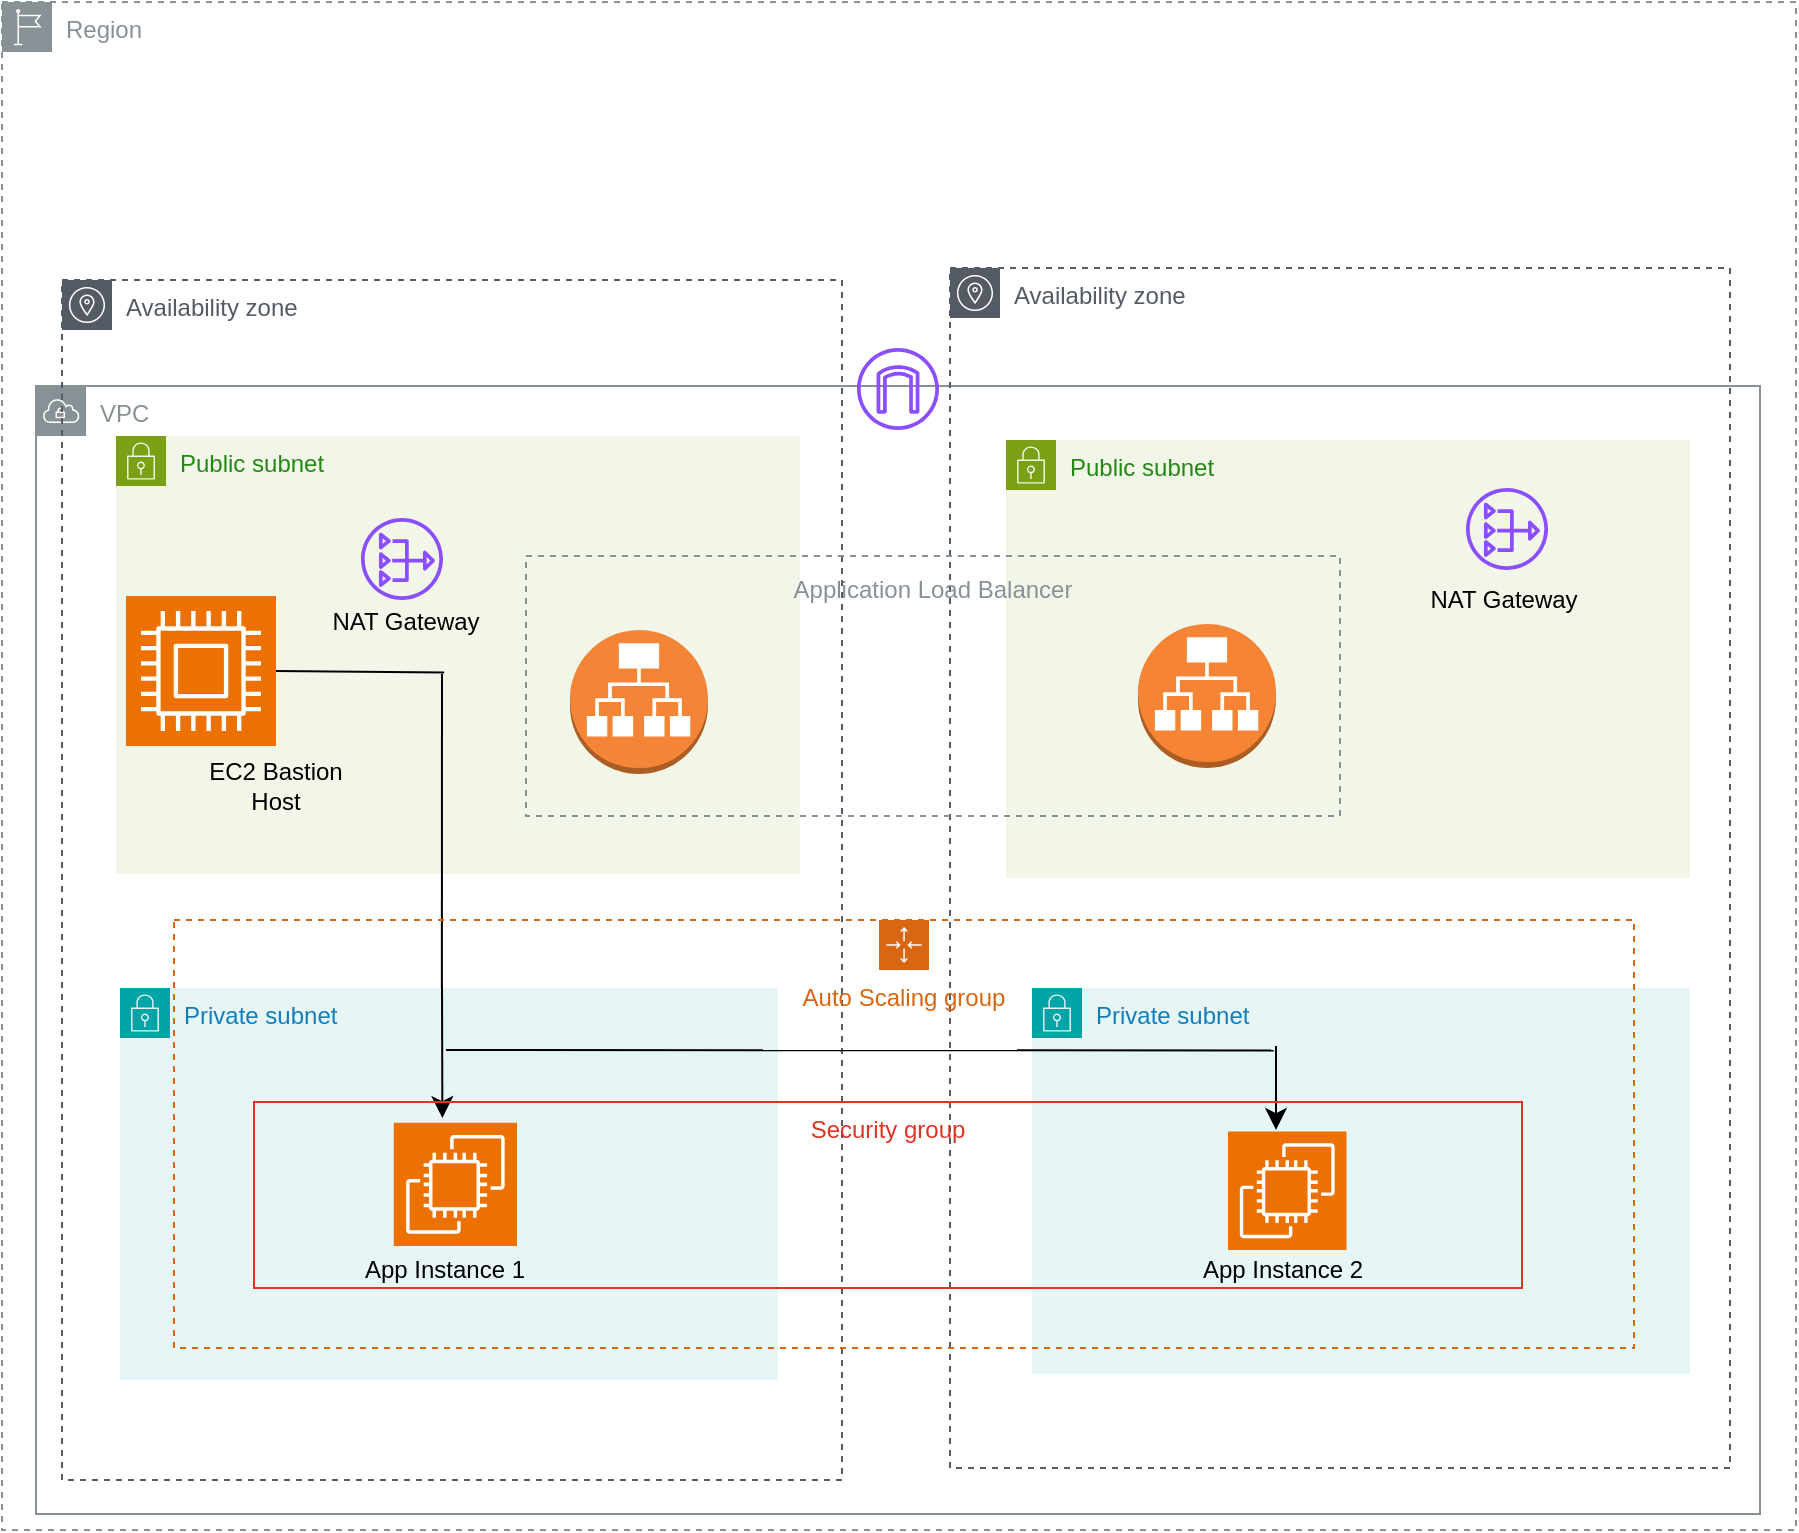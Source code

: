 <mxfile version="26.1.1">
  <diagram name="Page-1" id="dRqQN23ut3cL4cNerAWu">
    <mxGraphModel dx="2074" dy="1588" grid="0" gridSize="10" guides="1" tooltips="1" connect="1" arrows="1" fold="1" page="0" pageScale="1" pageWidth="850" pageHeight="1100" math="0" shadow="0">
      <root>
        <mxCell id="0" />
        <mxCell id="1" parent="0" />
        <mxCell id="wcx3B6jDhubxXja1B4H8-3" value="Region" style="sketch=0;outlineConnect=0;gradientColor=none;html=1;whiteSpace=wrap;fontSize=12;fontStyle=0;shape=mxgraph.aws4.group;grIcon=mxgraph.aws4.group_region;strokeColor=#879196;fillColor=none;verticalAlign=top;align=left;spacingLeft=30;fontColor=#879196;dashed=1;" vertex="1" parent="1">
          <mxGeometry x="-195" y="-501" width="897" height="764" as="geometry" />
        </mxCell>
        <mxCell id="wcx3B6jDhubxXja1B4H8-4" value="VPC" style="sketch=0;outlineConnect=0;gradientColor=none;html=1;whiteSpace=wrap;fontSize=12;fontStyle=0;shape=mxgraph.aws4.group;grIcon=mxgraph.aws4.group_vpc;strokeColor=#879196;fillColor=none;verticalAlign=top;align=left;spacingLeft=30;fontColor=#879196;dashed=0;" vertex="1" parent="1">
          <mxGeometry x="-178" y="-309" width="862" height="564" as="geometry" />
        </mxCell>
        <mxCell id="wcx3B6jDhubxXja1B4H8-5" value="Availability zone" style="sketch=0;outlineConnect=0;gradientColor=none;html=1;whiteSpace=wrap;fontSize=12;fontStyle=0;shape=mxgraph.aws4.group;grIcon=mxgraph.aws4.group_availability_zone;strokeColor=#545B64;fillColor=none;verticalAlign=top;align=left;spacingLeft=30;fontColor=#545B64;dashed=1;" vertex="1" parent="1">
          <mxGeometry x="-165" y="-362" width="390" height="600" as="geometry" />
        </mxCell>
        <mxCell id="wcx3B6jDhubxXja1B4H8-6" value="Availability zone" style="sketch=0;outlineConnect=0;gradientColor=none;html=1;whiteSpace=wrap;fontSize=12;fontStyle=0;shape=mxgraph.aws4.group;grIcon=mxgraph.aws4.group_availability_zone;strokeColor=#545B64;fillColor=none;verticalAlign=top;align=left;spacingLeft=30;fontColor=#545B64;dashed=1;" vertex="1" parent="1">
          <mxGeometry x="279" y="-368" width="390" height="600" as="geometry" />
        </mxCell>
        <mxCell id="wcx3B6jDhubxXja1B4H8-7" value="Public subnet" style="points=[[0,0],[0.25,0],[0.5,0],[0.75,0],[1,0],[1,0.25],[1,0.5],[1,0.75],[1,1],[0.75,1],[0.5,1],[0.25,1],[0,1],[0,0.75],[0,0.5],[0,0.25]];outlineConnect=0;gradientColor=none;html=1;whiteSpace=wrap;fontSize=12;fontStyle=0;container=1;pointerEvents=0;collapsible=0;recursiveResize=0;shape=mxgraph.aws4.group;grIcon=mxgraph.aws4.group_security_group;grStroke=0;strokeColor=#7AA116;fillColor=#F2F6E8;verticalAlign=top;align=left;spacingLeft=30;fontColor=#248814;dashed=0;" vertex="1" parent="1">
          <mxGeometry x="-138" y="-284" width="342" height="219" as="geometry" />
        </mxCell>
        <mxCell id="wcx3B6jDhubxXja1B4H8-25" value="" style="sketch=0;points=[[0,0,0],[0.25,0,0],[0.5,0,0],[0.75,0,0],[1,0,0],[0,1,0],[0.25,1,0],[0.5,1,0],[0.75,1,0],[1,1,0],[0,0.25,0],[0,0.5,0],[0,0.75,0],[1,0.25,0],[1,0.5,0],[1,0.75,0]];outlineConnect=0;fontColor=#232F3E;fillColor=#ED7100;strokeColor=#ffffff;dashed=0;verticalLabelPosition=bottom;verticalAlign=top;align=center;html=1;fontSize=12;fontStyle=0;aspect=fixed;shape=mxgraph.aws4.resourceIcon;resIcon=mxgraph.aws4.compute;" vertex="1" parent="wcx3B6jDhubxXja1B4H8-7">
          <mxGeometry x="5" y="80" width="75" height="75" as="geometry" />
        </mxCell>
        <mxCell id="wcx3B6jDhubxXja1B4H8-32" value="" style="endArrow=none;html=1;rounded=0;fontSize=12;startSize=8;endSize=8;curved=1;exitX=0.487;exitY=0.632;exitDx=0;exitDy=0;exitPerimeter=0;" edge="1" parent="wcx3B6jDhubxXja1B4H8-7" source="wcx3B6jDhubxXja1B4H8-5">
          <mxGeometry width="50" height="50" relative="1" as="geometry">
            <mxPoint x="113" y="169" as="sourcePoint" />
            <mxPoint x="163" y="119" as="targetPoint" />
          </mxGeometry>
        </mxCell>
        <mxCell id="wcx3B6jDhubxXja1B4H8-8" value="Public subnet" style="points=[[0,0],[0.25,0],[0.5,0],[0.75,0],[1,0],[1,0.25],[1,0.5],[1,0.75],[1,1],[0.75,1],[0.5,1],[0.25,1],[0,1],[0,0.75],[0,0.5],[0,0.25]];outlineConnect=0;gradientColor=none;html=1;whiteSpace=wrap;fontSize=12;fontStyle=0;container=1;pointerEvents=0;collapsible=0;recursiveResize=0;shape=mxgraph.aws4.group;grIcon=mxgraph.aws4.group_security_group;grStroke=0;strokeColor=#7AA116;fillColor=#F2F6E8;verticalAlign=top;align=left;spacingLeft=30;fontColor=#248814;dashed=0;" vertex="1" parent="1">
          <mxGeometry x="307" y="-282" width="342" height="219" as="geometry" />
        </mxCell>
        <mxCell id="wcx3B6jDhubxXja1B4H8-16" value="" style="outlineConnect=0;dashed=0;verticalLabelPosition=bottom;verticalAlign=top;align=center;html=1;shape=mxgraph.aws3.application_load_balancer;fillColor=#F58534;gradientColor=none;" vertex="1" parent="wcx3B6jDhubxXja1B4H8-8">
          <mxGeometry x="66" y="92" width="69" height="72" as="geometry" />
        </mxCell>
        <mxCell id="wcx3B6jDhubxXja1B4H8-38" value="" style="sketch=0;outlineConnect=0;fontColor=#232F3E;gradientColor=none;fillColor=#8C4FFF;strokeColor=none;dashed=0;verticalLabelPosition=bottom;verticalAlign=top;align=center;html=1;fontSize=12;fontStyle=0;aspect=fixed;pointerEvents=1;shape=mxgraph.aws4.nat_gateway;" vertex="1" parent="wcx3B6jDhubxXja1B4H8-8">
          <mxGeometry x="230" y="24" width="41" height="41" as="geometry" />
        </mxCell>
        <mxCell id="wcx3B6jDhubxXja1B4H8-9" value="Private subnet" style="points=[[0,0],[0.25,0],[0.5,0],[0.75,0],[1,0],[1,0.25],[1,0.5],[1,0.75],[1,1],[0.75,1],[0.5,1],[0.25,1],[0,1],[0,0.75],[0,0.5],[0,0.25]];outlineConnect=0;gradientColor=none;html=1;whiteSpace=wrap;fontSize=12;fontStyle=0;container=1;pointerEvents=0;collapsible=0;recursiveResize=0;shape=mxgraph.aws4.group;grIcon=mxgraph.aws4.group_security_group;grStroke=0;strokeColor=#00A4A6;fillColor=#E6F6F7;verticalAlign=top;align=left;spacingLeft=30;fontColor=#147EBA;dashed=0;" vertex="1" parent="1">
          <mxGeometry x="-136" y="-8" width="329" height="196" as="geometry" />
        </mxCell>
        <mxCell id="wcx3B6jDhubxXja1B4H8-10" value="Private subnet" style="points=[[0,0],[0.25,0],[0.5,0],[0.75,0],[1,0],[1,0.25],[1,0.5],[1,0.75],[1,1],[0.75,1],[0.5,1],[0.25,1],[0,1],[0,0.75],[0,0.5],[0,0.25]];outlineConnect=0;gradientColor=none;html=1;whiteSpace=wrap;fontSize=12;fontStyle=0;container=1;pointerEvents=0;collapsible=0;recursiveResize=0;shape=mxgraph.aws4.group;grIcon=mxgraph.aws4.group_security_group;grStroke=0;strokeColor=#00A4A6;fillColor=#E6F6F7;verticalAlign=top;align=left;spacingLeft=30;fontColor=#147EBA;dashed=0;" vertex="1" parent="1">
          <mxGeometry x="320" y="-8" width="329" height="193" as="geometry" />
        </mxCell>
        <mxCell id="wcx3B6jDhubxXja1B4H8-11" value="Auto Scaling group" style="points=[[0,0],[0.25,0],[0.5,0],[0.75,0],[1,0],[1,0.25],[1,0.5],[1,0.75],[1,1],[0.75,1],[0.5,1],[0.25,1],[0,1],[0,0.75],[0,0.5],[0,0.25]];outlineConnect=0;gradientColor=none;html=1;whiteSpace=wrap;fontSize=12;fontStyle=0;container=1;pointerEvents=0;collapsible=0;recursiveResize=0;shape=mxgraph.aws4.groupCenter;grIcon=mxgraph.aws4.group_auto_scaling_group;grStroke=1;strokeColor=#D86613;fillColor=none;verticalAlign=top;align=center;fontColor=#D86613;dashed=1;spacingTop=25;" vertex="1" parent="1">
          <mxGeometry x="-109" y="-42" width="730" height="214" as="geometry" />
        </mxCell>
        <mxCell id="wcx3B6jDhubxXja1B4H8-33" value="" style="endArrow=none;html=1;rounded=0;fontSize=12;startSize=8;endSize=8;curved=1;entryX=0.415;entryY=0.652;entryDx=0;entryDy=0;entryPerimeter=0;" edge="1" parent="wcx3B6jDhubxXja1B4H8-11" target="wcx3B6jDhubxXja1B4H8-6">
          <mxGeometry width="50" height="50" relative="1" as="geometry">
            <mxPoint x="136" y="65" as="sourcePoint" />
            <mxPoint x="186" y="15" as="targetPoint" />
          </mxGeometry>
        </mxCell>
        <mxCell id="wcx3B6jDhubxXja1B4H8-34" value="" style="endArrow=classic;html=1;rounded=0;fontSize=12;startSize=8;endSize=8;curved=1;entryX=0.806;entryY=0.151;entryDx=0;entryDy=0;entryPerimeter=0;" edge="1" parent="wcx3B6jDhubxXja1B4H8-11" target="wcx3B6jDhubxXja1B4H8-13">
          <mxGeometry width="50" height="50" relative="1" as="geometry">
            <mxPoint x="551" y="63" as="sourcePoint" />
            <mxPoint x="601" y="18" as="targetPoint" />
          </mxGeometry>
        </mxCell>
        <mxCell id="wcx3B6jDhubxXja1B4H8-36" value="" style="endArrow=classic;html=1;rounded=0;fontSize=12;startSize=8;endSize=8;curved=1;entryX=0.147;entryY=0.108;entryDx=0;entryDy=0;entryPerimeter=0;" edge="1" parent="wcx3B6jDhubxXja1B4H8-11">
          <mxGeometry width="50" height="50" relative="1" as="geometry">
            <mxPoint x="134" y="33" as="sourcePoint" />
            <mxPoint x="134.198" y="99.044" as="targetPoint" />
          </mxGeometry>
        </mxCell>
        <mxCell id="wcx3B6jDhubxXja1B4H8-13" value="Security group" style="fillColor=none;strokeColor=#DD3522;verticalAlign=top;fontStyle=0;fontColor=#DD3522;whiteSpace=wrap;html=1;" vertex="1" parent="1">
          <mxGeometry x="-69" y="49" width="634" height="93" as="geometry" />
        </mxCell>
        <mxCell id="wcx3B6jDhubxXja1B4H8-14" style="edgeStyle=none;curved=1;rounded=0;orthogonalLoop=1;jettySize=auto;html=1;exitX=0.5;exitY=0;exitDx=0;exitDy=0;fontSize=12;startSize=8;endSize=8;" edge="1" parent="1" source="wcx3B6jDhubxXja1B4H8-13" target="wcx3B6jDhubxXja1B4H8-13">
          <mxGeometry relative="1" as="geometry" />
        </mxCell>
        <mxCell id="wcx3B6jDhubxXja1B4H8-15" value="" style="outlineConnect=0;dashed=0;verticalLabelPosition=bottom;verticalAlign=top;align=center;html=1;shape=mxgraph.aws3.application_load_balancer;fillColor=#F58536;gradientColor=none;" vertex="1" parent="1">
          <mxGeometry x="89" y="-187" width="69" height="72" as="geometry" />
        </mxCell>
        <mxCell id="wcx3B6jDhubxXja1B4H8-17" value="Application Load Balancer" style="outlineConnect=0;gradientColor=none;html=1;whiteSpace=wrap;fontSize=12;fontStyle=0;strokeColor=#879196;fillColor=none;verticalAlign=top;align=center;fontColor=#879196;dashed=1;spacingTop=3;" vertex="1" parent="1">
          <mxGeometry x="67" y="-224" width="407" height="130" as="geometry" />
        </mxCell>
        <mxCell id="wcx3B6jDhubxXja1B4H8-18" value="" style="sketch=0;outlineConnect=0;fontColor=#232F3E;gradientColor=none;fillColor=#8C4FFF;strokeColor=none;dashed=0;verticalLabelPosition=bottom;verticalAlign=top;align=center;html=1;fontSize=12;fontStyle=0;aspect=fixed;pointerEvents=1;shape=mxgraph.aws4.internet_gateway;" vertex="1" parent="1">
          <mxGeometry x="232.5" y="-328" width="41" height="41" as="geometry" />
        </mxCell>
        <mxCell id="wcx3B6jDhubxXja1B4H8-19" value="" style="sketch=0;points=[[0,0,0],[0.25,0,0],[0.5,0,0],[0.75,0,0],[1,0,0],[0,1,0],[0.25,1,0],[0.5,1,0],[0.75,1,0],[1,1,0],[0,0.25,0],[0,0.5,0],[0,0.75,0],[1,0.25,0],[1,0.5,0],[1,0.75,0]];outlineConnect=0;fontColor=#232F3E;fillColor=#ED7100;strokeColor=#ffffff;dashed=0;verticalLabelPosition=bottom;verticalAlign=top;align=center;html=1;fontSize=12;fontStyle=0;aspect=fixed;shape=mxgraph.aws4.resourceIcon;resIcon=mxgraph.aws4.ec2;" vertex="1" parent="1">
          <mxGeometry x="0.88" y="59.38" width="61.62" height="61.62" as="geometry" />
        </mxCell>
        <mxCell id="wcx3B6jDhubxXja1B4H8-20" value="" style="sketch=0;points=[[0,0,0],[0.25,0,0],[0.5,0,0],[0.75,0,0],[1,0,0],[0,1,0],[0.25,1,0],[0.5,1,0],[0.75,1,0],[1,1,0],[0,0.25,0],[0,0.5,0],[0,0.75,0],[1,0.25,0],[1,0.5,0],[1,0.75,0]];outlineConnect=0;fontColor=#232F3E;fillColor=#ED7100;strokeColor=#ffffff;dashed=0;verticalLabelPosition=bottom;verticalAlign=top;align=center;html=1;fontSize=12;fontStyle=0;aspect=fixed;shape=mxgraph.aws4.resourceIcon;resIcon=mxgraph.aws4.ec2;" vertex="1" parent="1">
          <mxGeometry x="418" y="63.75" width="59.25" height="59.25" as="geometry" />
        </mxCell>
        <mxCell id="wcx3B6jDhubxXja1B4H8-22" value="App Instance 1" style="text;html=1;align=center;verticalAlign=middle;whiteSpace=wrap;rounded=0;" vertex="1" parent="1">
          <mxGeometry x="-15.5" y="117.63" width="82.5" height="30" as="geometry" />
        </mxCell>
        <mxCell id="wcx3B6jDhubxXja1B4H8-24" value="App Instance 2" style="text;html=1;align=center;verticalAlign=middle;whiteSpace=wrap;rounded=0;" vertex="1" parent="1">
          <mxGeometry x="404" y="117.63" width="82.5" height="30" as="geometry" />
        </mxCell>
        <mxCell id="wcx3B6jDhubxXja1B4H8-27" value="EC2 Bastion Host" style="text;html=1;align=center;verticalAlign=middle;whiteSpace=wrap;rounded=0;" vertex="1" parent="1">
          <mxGeometry x="-101.5" y="-124" width="86" height="30" as="geometry" />
        </mxCell>
        <mxCell id="wcx3B6jDhubxXja1B4H8-31" value="" style="endArrow=none;html=1;rounded=0;fontSize=12;startSize=8;endSize=8;curved=1;entryX=0.49;entryY=0.327;entryDx=0;entryDy=0;entryPerimeter=0;exitX=1;exitY=0.5;exitDx=0;exitDy=0;exitPerimeter=0;" edge="1" parent="1" source="wcx3B6jDhubxXja1B4H8-25" target="wcx3B6jDhubxXja1B4H8-5">
          <mxGeometry width="50" height="50" relative="1" as="geometry">
            <mxPoint x="-24" y="-166" as="sourcePoint" />
            <mxPoint x="26" y="-216" as="targetPoint" />
          </mxGeometry>
        </mxCell>
        <mxCell id="wcx3B6jDhubxXja1B4H8-37" value="" style="sketch=0;outlineConnect=0;fontColor=#232F3E;gradientColor=none;fillColor=#8C4FFF;strokeColor=none;dashed=0;verticalLabelPosition=bottom;verticalAlign=top;align=center;html=1;fontSize=12;fontStyle=0;aspect=fixed;pointerEvents=1;shape=mxgraph.aws4.nat_gateway;" vertex="1" parent="1">
          <mxGeometry x="-15.5" y="-243" width="41" height="41" as="geometry" />
        </mxCell>
        <mxCell id="wcx3B6jDhubxXja1B4H8-39" value="NAT Gateway" style="text;html=1;align=center;verticalAlign=middle;whiteSpace=wrap;rounded=0;" vertex="1" parent="1">
          <mxGeometry x="513" y="-217" width="86" height="30" as="geometry" />
        </mxCell>
        <mxCell id="wcx3B6jDhubxXja1B4H8-40" value="NAT Gateway" style="text;html=1;align=center;verticalAlign=middle;whiteSpace=wrap;rounded=0;" vertex="1" parent="1">
          <mxGeometry x="-36" y="-206" width="86" height="30" as="geometry" />
        </mxCell>
      </root>
    </mxGraphModel>
  </diagram>
</mxfile>

